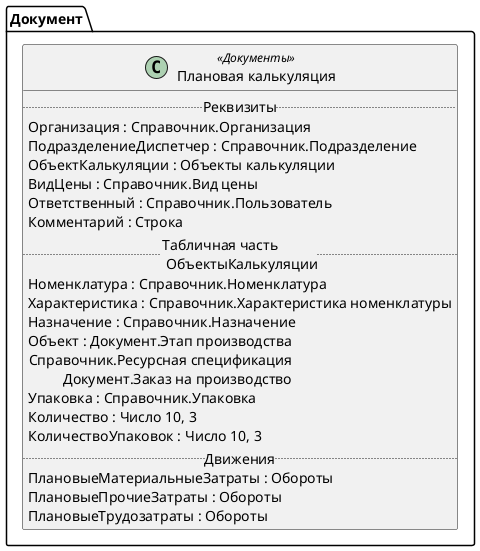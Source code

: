 ﻿@startuml ПлановаяКалькуляция2_2
'!include templates.wsd
'..\include templates.wsd
class Документ.ПлановаяКалькуляция2_2 as "Плановая калькуляция" <<Документы>>
{
..Реквизиты..
Организация : Справочник.Организация
ПодразделениеДиспетчер : Справочник.Подразделение
ОбъектКалькуляции : Объекты калькуляции
ВидЦены : Справочник.Вид цены
Ответственный : Справочник.Пользователь
Комментарий : Строка
..Табличная часть \n ОбъектыКалькуляции..
Номенклатура : Справочник.Номенклатура
Характеристика : Справочник.Характеристика номенклатуры
Назначение : Справочник.Назначение
Объект : Документ.Этап производства\rСправочник.Ресурсная спецификация\rДокумент.Заказ на производство
Упаковка : Справочник.Упаковка
Количество : Число 10, 3
КоличествоУпаковок : Число 10, 3
..Движения..
ПлановыеМатериальныеЗатраты : Обороты
ПлановыеПрочиеЗатраты : Обороты
ПлановыеТрудозатраты : Обороты
}
@enduml
